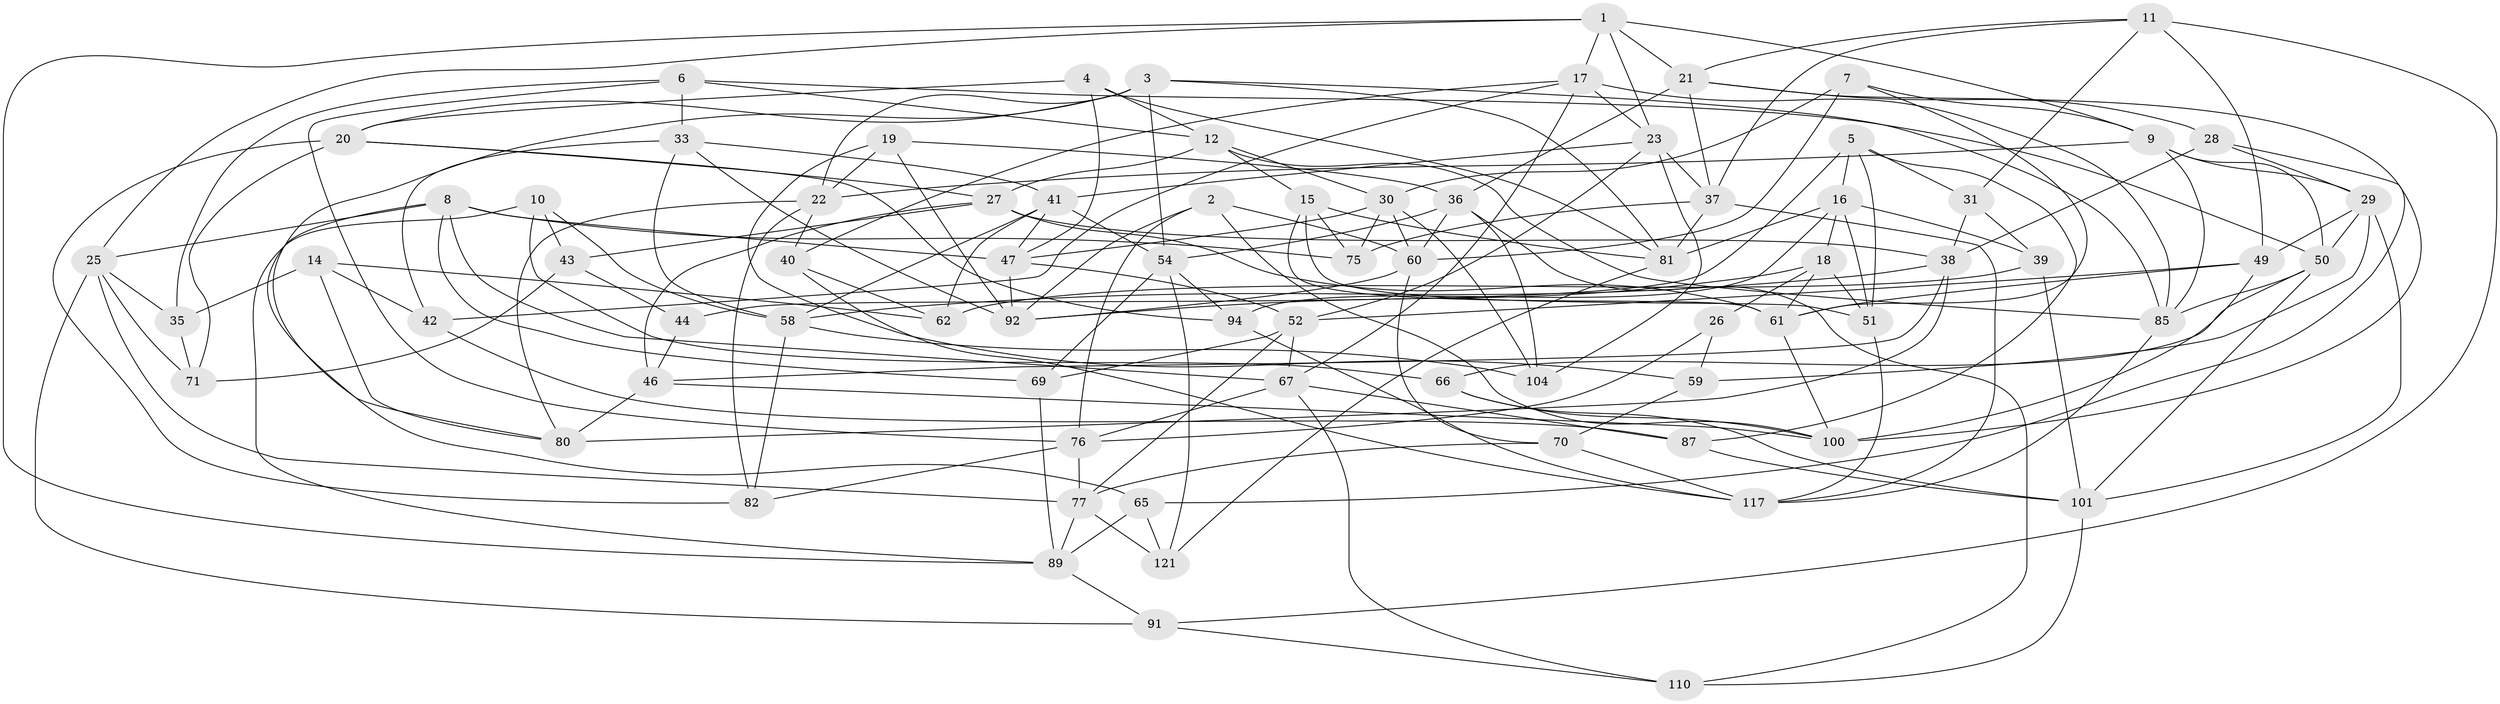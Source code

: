 // Generated by graph-tools (version 1.1) at 2025/52/02/27/25 19:52:29]
// undirected, 76 vertices, 192 edges
graph export_dot {
graph [start="1"]
  node [color=gray90,style=filled];
  1 [super="+45"];
  2;
  3 [super="+68"];
  4;
  5 [super="+106"];
  6 [super="+24"];
  7;
  8 [super="+32"];
  9 [super="+105"];
  10;
  11 [super="+57"];
  12 [super="+13"];
  14 [super="+113"];
  15 [super="+74"];
  16 [super="+64"];
  17 [super="+34"];
  18 [super="+48"];
  19;
  20 [super="+96"];
  21 [super="+124"];
  22 [super="+86"];
  23 [super="+93"];
  25 [super="+55"];
  26;
  27 [super="+118"];
  28;
  29 [super="+95"];
  30 [super="+115"];
  31;
  33 [super="+73"];
  35 [super="+88"];
  36 [super="+83"];
  37 [super="+78"];
  38 [super="+108"];
  39;
  40;
  41 [super="+107"];
  42;
  43;
  44;
  46 [super="+103"];
  47 [super="+56"];
  49 [super="+72"];
  50 [super="+84"];
  51 [super="+102"];
  52 [super="+53"];
  54 [super="+111"];
  58 [super="+98"];
  59;
  60 [super="+79"];
  61 [super="+63"];
  62;
  65;
  66;
  67 [super="+109"];
  69;
  70;
  71;
  75;
  76 [super="+99"];
  77 [super="+116"];
  80 [super="+90"];
  81 [super="+112"];
  82;
  85 [super="+97"];
  87;
  89 [super="+119"];
  91;
  92 [super="+114"];
  94;
  100 [super="+120"];
  101 [super="+123"];
  104;
  110;
  117 [super="+122"];
  121;
  1 -- 17;
  1 -- 23;
  1 -- 89;
  1 -- 25;
  1 -- 21;
  1 -- 9;
  2 -- 92;
  2 -- 60;
  2 -- 76;
  2 -- 100;
  3 -- 81;
  3 -- 20;
  3 -- 54;
  3 -- 80;
  3 -- 22;
  3 -- 85;
  4 -- 81;
  4 -- 12;
  4 -- 20;
  4 -- 47;
  5 -- 87;
  5 -- 31;
  5 -- 44 [weight=2];
  5 -- 16;
  5 -- 51;
  6 -- 76;
  6 -- 50;
  6 -- 33 [weight=2];
  6 -- 35;
  6 -- 12;
  7 -- 60;
  7 -- 30;
  7 -- 61;
  7 -- 9;
  8 -- 67;
  8 -- 69;
  8 -- 25;
  8 -- 65;
  8 -- 75;
  8 -- 47;
  9 -- 50;
  9 -- 22;
  9 -- 29;
  9 -- 85;
  10 -- 66;
  10 -- 58;
  10 -- 43;
  10 -- 89;
  11 -- 21;
  11 -- 91;
  11 -- 37;
  11 -- 31;
  11 -- 49 [weight=2];
  12 -- 27;
  12 -- 30;
  12 -- 15;
  12 -- 85;
  14 -- 80;
  14 -- 35 [weight=3];
  14 -- 62;
  14 -- 42;
  15 -- 51 [weight=2];
  15 -- 75;
  15 -- 61;
  15 -- 81;
  16 -- 94;
  16 -- 18;
  16 -- 51;
  16 -- 39;
  16 -- 81;
  17 -- 40;
  17 -- 85;
  17 -- 42;
  17 -- 67;
  17 -- 23;
  18 -- 26 [weight=2];
  18 -- 51;
  18 -- 61;
  18 -- 92;
  19 -- 22;
  19 -- 59;
  19 -- 36;
  19 -- 92;
  20 -- 27;
  20 -- 82;
  20 -- 71;
  20 -- 94;
  21 -- 28;
  21 -- 100;
  21 -- 37;
  21 -- 36;
  22 -- 40;
  22 -- 82;
  22 -- 80;
  23 -- 41;
  23 -- 104;
  23 -- 52;
  23 -- 37;
  25 -- 77;
  25 -- 91;
  25 -- 71;
  25 -- 35;
  26 -- 76;
  26 -- 59;
  27 -- 46;
  27 -- 43;
  27 -- 38;
  27 -- 61;
  28 -- 38;
  28 -- 29;
  28 -- 65;
  29 -- 59;
  29 -- 49;
  29 -- 50;
  29 -- 101;
  30 -- 104;
  30 -- 75;
  30 -- 47;
  30 -- 60;
  31 -- 39;
  31 -- 38;
  33 -- 42;
  33 -- 92;
  33 -- 41;
  33 -- 58;
  35 -- 71;
  36 -- 104;
  36 -- 110;
  36 -- 54;
  36 -- 60;
  37 -- 117;
  37 -- 75;
  37 -- 81;
  38 -- 46;
  38 -- 58;
  38 -- 80;
  39 -- 62;
  39 -- 101;
  40 -- 62;
  40 -- 117;
  41 -- 62;
  41 -- 47;
  41 -- 54;
  41 -- 58;
  42 -- 87;
  43 -- 71;
  43 -- 44;
  44 -- 46;
  46 -- 100;
  46 -- 80 [weight=2];
  47 -- 92;
  47 -- 52;
  49 -- 61;
  49 -- 100;
  49 -- 52;
  50 -- 101;
  50 -- 85;
  50 -- 66;
  51 -- 117;
  52 -- 77;
  52 -- 67;
  52 -- 69;
  54 -- 121;
  54 -- 94;
  54 -- 69;
  58 -- 104;
  58 -- 82;
  59 -- 70;
  60 -- 70;
  60 -- 92;
  61 -- 100;
  65 -- 121;
  65 -- 89;
  66 -- 101;
  66 -- 100;
  67 -- 76;
  67 -- 110;
  67 -- 87;
  69 -- 89;
  70 -- 77;
  70 -- 117;
  76 -- 82;
  76 -- 77;
  77 -- 89;
  77 -- 121;
  81 -- 121;
  85 -- 117;
  87 -- 101;
  89 -- 91;
  91 -- 110;
  94 -- 117;
  101 -- 110;
}
